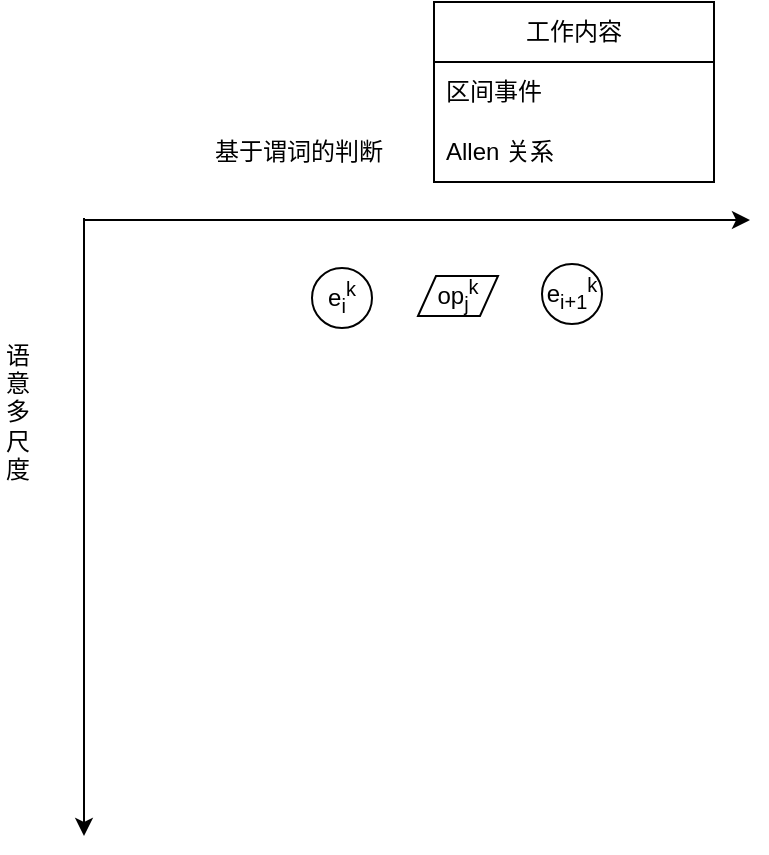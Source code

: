 <mxfile version="24.1.0" type="github">
  <diagram name="第 1 页" id="JjuFrVu_XqK_Vd3_ScDI">
    <mxGraphModel dx="380" dy="241" grid="0" gridSize="10" guides="1" tooltips="1" connect="1" arrows="1" fold="1" page="0" pageScale="1" pageWidth="1200" pageHeight="1920" math="0" shadow="0">
      <root>
        <mxCell id="0" />
        <mxCell id="1" parent="0" />
        <mxCell id="Vvv_MOoeQeu0tt_7ml7h-1" value="" style="endArrow=classic;html=1;rounded=0;" edge="1" parent="1">
          <mxGeometry width="50" height="50" relative="1" as="geometry">
            <mxPoint x="342" y="270" as="sourcePoint" />
            <mxPoint x="675" y="270" as="targetPoint" />
          </mxGeometry>
        </mxCell>
        <mxCell id="Vvv_MOoeQeu0tt_7ml7h-2" value="" style="endArrow=classic;html=1;rounded=0;" edge="1" parent="1">
          <mxGeometry width="50" height="50" relative="1" as="geometry">
            <mxPoint x="342" y="269" as="sourcePoint" />
            <mxPoint x="342" y="578" as="targetPoint" />
          </mxGeometry>
        </mxCell>
        <mxCell id="Vvv_MOoeQeu0tt_7ml7h-3" value="基于谓词的判断" style="text;html=1;align=center;verticalAlign=middle;whiteSpace=wrap;rounded=0;" vertex="1" parent="1">
          <mxGeometry x="392" y="221" width="115" height="30" as="geometry" />
        </mxCell>
        <mxCell id="Vvv_MOoeQeu0tt_7ml7h-4" value="工作内容" style="swimlane;fontStyle=0;childLayout=stackLayout;horizontal=1;startSize=30;horizontalStack=0;resizeParent=1;resizeParentMax=0;resizeLast=0;collapsible=1;marginBottom=0;whiteSpace=wrap;html=1;" vertex="1" parent="1">
          <mxGeometry x="517" y="161" width="140" height="90" as="geometry" />
        </mxCell>
        <mxCell id="Vvv_MOoeQeu0tt_7ml7h-5" value="区间事件" style="text;strokeColor=none;fillColor=none;align=left;verticalAlign=middle;spacingLeft=4;spacingRight=4;overflow=hidden;points=[[0,0.5],[1,0.5]];portConstraint=eastwest;rotatable=0;whiteSpace=wrap;html=1;" vertex="1" parent="Vvv_MOoeQeu0tt_7ml7h-4">
          <mxGeometry y="30" width="140" height="30" as="geometry" />
        </mxCell>
        <mxCell id="Vvv_MOoeQeu0tt_7ml7h-6" value="Allen 关系" style="text;strokeColor=none;fillColor=none;align=left;verticalAlign=middle;spacingLeft=4;spacingRight=4;overflow=hidden;points=[[0,0.5],[1,0.5]];portConstraint=eastwest;rotatable=0;whiteSpace=wrap;html=1;" vertex="1" parent="Vvv_MOoeQeu0tt_7ml7h-4">
          <mxGeometry y="60" width="140" height="30" as="geometry" />
        </mxCell>
        <mxCell id="Vvv_MOoeQeu0tt_7ml7h-8" value="语意多尺度" style="text;html=1;align=center;verticalAlign=middle;whiteSpace=wrap;rounded=0;direction=south;" vertex="1" parent="1">
          <mxGeometry x="300" y="303" width="18" height="126" as="geometry" />
        </mxCell>
        <mxCell id="Vvv_MOoeQeu0tt_7ml7h-16" value="op&lt;sub&gt;j&lt;/sub&gt;&lt;sup&gt;k&lt;/sup&gt;" style="shape=parallelogram;perimeter=parallelogramPerimeter;whiteSpace=wrap;html=1;fixedSize=1;size=9;" vertex="1" parent="1">
          <mxGeometry x="509" y="298" width="40" height="20" as="geometry" />
        </mxCell>
        <mxCell id="Vvv_MOoeQeu0tt_7ml7h-20" value="e&lt;sub&gt;i&lt;/sub&gt;&lt;sup&gt;k&lt;/sup&gt;" style="ellipse;whiteSpace=wrap;html=1;aspect=fixed;fillColor=none;" vertex="1" parent="1">
          <mxGeometry x="456" y="294" width="30" height="30" as="geometry" />
        </mxCell>
        <mxCell id="Vvv_MOoeQeu0tt_7ml7h-24" value="e&lt;sub&gt;i+1&lt;/sub&gt;&lt;sup&gt;k&lt;/sup&gt;" style="ellipse;whiteSpace=wrap;html=1;aspect=fixed;fillColor=none;" vertex="1" parent="1">
          <mxGeometry x="571" y="292" width="30" height="30" as="geometry" />
        </mxCell>
      </root>
    </mxGraphModel>
  </diagram>
</mxfile>
